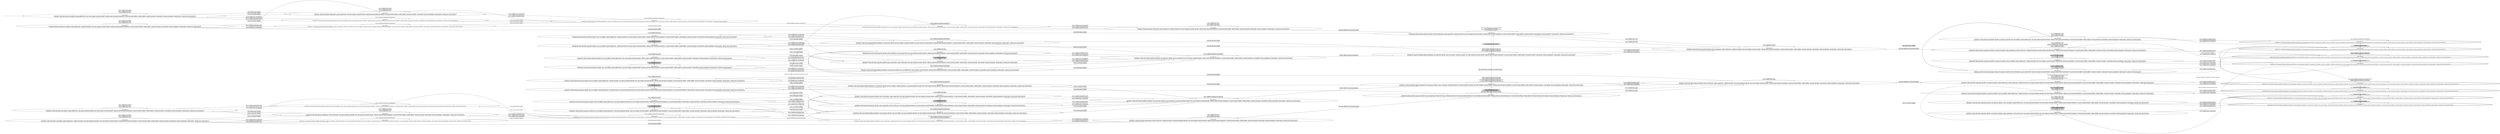 digraph {
rankdir="LR"
s0[label="state_index=0
State(index=0, fluent atoms=[(power_avail satellite0), (pointing satellite0 planet1)], static atoms=[(supports instrument0 infrared0), (calibration_target instrument0 groundstation0), (on_board instrument0 satellite0), (satellite satellite0), (instrument instrument0), (mode infrared0), (direction groundstation0), (direction planet1), (direction star2)], derived atoms=[])
State(index=3, fluent atoms=[(power_avail satellite0), (pointing satellite0 star2)], static atoms=[(supports instrument0 infrared0), (calibration_target instrument0 groundstation0), (on_board instrument0 satellite0), (satellite satellite0), (instrument instrument0), (mode infrared0), (direction groundstation0), (direction planet1), (direction star2)], derived atoms=[])
"]
s1[label="state_index=1
State(index=1, fluent atoms=[(pointing satellite0 planet1), (power_on instrument0)], static atoms=[(supports instrument0 infrared0), (calibration_target instrument0 groundstation0), (on_board instrument0 satellite0), (satellite satellite0), (instrument instrument0), (mode infrared0), (direction groundstation0), (direction planet1), (direction star2)], derived atoms=[])
State(index=4, fluent atoms=[(power_on instrument0), (pointing satellite0 star2)], static atoms=[(supports instrument0 infrared0), (calibration_target instrument0 groundstation0), (on_board instrument0 satellite0), (satellite satellite0), (instrument instrument0), (mode infrared0), (direction groundstation0), (direction planet1), (direction star2)], derived atoms=[])
"]
s2[label="state_index=2
State(index=2, fluent atoms=[(pointing satellite0 groundstation0), (power_avail satellite0)], static atoms=[(supports instrument0 infrared0), (calibration_target instrument0 groundstation0), (on_board instrument0 satellite0), (satellite satellite0), (instrument instrument0), (mode infrared0), (direction groundstation0), (direction planet1), (direction star2)], derived atoms=[])
"]
s3[label="state_index=3
State(index=5, fluent atoms=[(pointing satellite0 groundstation0), (power_on instrument0)], static atoms=[(supports instrument0 infrared0), (calibration_target instrument0 groundstation0), (on_board instrument0 satellite0), (satellite satellite0), (instrument instrument0), (mode infrared0), (direction groundstation0), (direction planet1), (direction star2)], derived atoms=[])
"]
s4[label="state_index=4
State(index=6, fluent atoms=[(pointing satellite0 groundstation0), (power_on instrument0), (calibrated instrument0)], static atoms=[(supports instrument0 infrared0), (calibration_target instrument0 groundstation0), (on_board instrument0 satellite0), (satellite satellite0), (instrument instrument0), (mode infrared0), (direction groundstation0), (direction planet1), (direction star2)], derived atoms=[])
"]
s5[label="state_index=5
State(index=7, fluent atoms=[(pointing satellite0 groundstation0), (power_avail satellite0), (calibrated instrument0)], static atoms=[(supports instrument0 infrared0), (calibration_target instrument0 groundstation0), (on_board instrument0 satellite0), (satellite satellite0), (instrument instrument0), (mode infrared0), (direction groundstation0), (direction planet1), (direction star2)], derived atoms=[])
"]
s6[label="state_index=6
State(index=8, fluent atoms=[(pointing satellite0 planet1), (power_on instrument0), (calibrated instrument0)], static atoms=[(supports instrument0 infrared0), (calibration_target instrument0 groundstation0), (on_board instrument0 satellite0), (satellite satellite0), (instrument instrument0), (mode infrared0), (direction groundstation0), (direction planet1), (direction star2)], derived atoms=[])
State(index=9, fluent atoms=[(power_on instrument0), (pointing satellite0 star2), (calibrated instrument0)], static atoms=[(supports instrument0 infrared0), (calibration_target instrument0 groundstation0), (on_board instrument0 satellite0), (satellite satellite0), (instrument instrument0), (mode infrared0), (direction groundstation0), (direction planet1), (direction star2)], derived atoms=[])
"]
s7[label="state_index=7
State(index=10, fluent atoms=[(pointing satellite0 groundstation0), (power_on instrument0), (calibrated instrument0), (have_image groundstation0 infrared0)], static atoms=[(supports instrument0 infrared0), (calibration_target instrument0 groundstation0), (on_board instrument0 satellite0), (satellite satellite0), (instrument instrument0), (mode infrared0), (direction groundstation0), (direction planet1), (direction star2)], derived atoms=[])
"]
s8[label="state_index=8
State(index=11, fluent atoms=[(pointing satellite0 groundstation0), (power_avail satellite0), (calibrated instrument0), (have_image groundstation0 infrared0)], static atoms=[(supports instrument0 infrared0), (calibration_target instrument0 groundstation0), (on_board instrument0 satellite0), (satellite satellite0), (instrument instrument0), (mode infrared0), (direction groundstation0), (direction planet1), (direction star2)], derived atoms=[])
"]
s9[label="state_index=9
State(index=13, fluent atoms=[(power_on instrument0), (pointing satellite0 star2), (calibrated instrument0), (have_image groundstation0 infrared0)], static atoms=[(supports instrument0 infrared0), (calibration_target instrument0 groundstation0), (on_board instrument0 satellite0), (satellite satellite0), (instrument instrument0), (mode infrared0), (direction groundstation0), (direction planet1), (direction star2)], derived atoms=[])
State(index=12, fluent atoms=[(pointing satellite0 planet1), (power_on instrument0), (calibrated instrument0), (have_image groundstation0 infrared0)], static atoms=[(supports instrument0 infrared0), (calibration_target instrument0 groundstation0), (on_board instrument0 satellite0), (satellite satellite0), (instrument instrument0), (mode infrared0), (direction groundstation0), (direction planet1), (direction star2)], derived atoms=[])
"]
s10[label="state_index=10
State(index=14, fluent atoms=[(power_avail satellite0), (pointing satellite0 star2), (calibrated instrument0), (have_image groundstation0 infrared0)], static atoms=[(supports instrument0 infrared0), (calibration_target instrument0 groundstation0), (on_board instrument0 satellite0), (satellite satellite0), (instrument instrument0), (mode infrared0), (direction groundstation0), (direction planet1), (direction star2)], derived atoms=[])
State(index=40, fluent atoms=[(power_avail satellite0), (pointing satellite0 planet1), (calibrated instrument0), (have_image groundstation0 infrared0)], static atoms=[(supports instrument0 infrared0), (calibration_target instrument0 groundstation0), (on_board instrument0 satellite0), (satellite satellite0), (instrument instrument0), (mode infrared0), (direction groundstation0), (direction planet1), (direction star2)], derived atoms=[])
"]
s11[label="state_index=11
State(index=15, fluent atoms=[(have_image star2 infrared0), (power_on instrument0), (pointing satellite0 star2), (calibrated instrument0), (have_image groundstation0 infrared0)], static atoms=[(supports instrument0 infrared0), (calibration_target instrument0 groundstation0), (on_board instrument0 satellite0), (satellite satellite0), (instrument instrument0), (mode infrared0), (direction groundstation0), (direction planet1), (direction star2)], derived atoms=[])
State(index=46, fluent atoms=[(have_image planet1 infrared0), (pointing satellite0 planet1), (power_on instrument0), (calibrated instrument0), (have_image groundstation0 infrared0)], static atoms=[(supports instrument0 infrared0), (calibration_target instrument0 groundstation0), (on_board instrument0 satellite0), (satellite satellite0), (instrument instrument0), (mode infrared0), (direction groundstation0), (direction planet1), (direction star2)], derived atoms=[])
"]
s12[label="state_index=12
State(index=16, fluent atoms=[(have_image star2 infrared0), (power_avail satellite0), (pointing satellite0 star2), (calibrated instrument0), (have_image groundstation0 infrared0)], static atoms=[(supports instrument0 infrared0), (calibration_target instrument0 groundstation0), (on_board instrument0 satellite0), (satellite satellite0), (instrument instrument0), (mode infrared0), (direction groundstation0), (direction planet1), (direction star2)], derived atoms=[])
State(index=47, fluent atoms=[(have_image planet1 infrared0), (power_avail satellite0), (pointing satellite0 planet1), (calibrated instrument0), (have_image groundstation0 infrared0)], static atoms=[(supports instrument0 infrared0), (calibration_target instrument0 groundstation0), (on_board instrument0 satellite0), (satellite satellite0), (instrument instrument0), (mode infrared0), (direction groundstation0), (direction planet1), (direction star2)], derived atoms=[])
"]
s13[label="state_index=13
State(index=17, fluent atoms=[(pointing satellite0 groundstation0), (have_image star2 infrared0), (power_on instrument0), (calibrated instrument0), (have_image groundstation0 infrared0)], static atoms=[(supports instrument0 infrared0), (calibration_target instrument0 groundstation0), (on_board instrument0 satellite0), (satellite satellite0), (instrument instrument0), (mode infrared0), (direction groundstation0), (direction planet1), (direction star2)], derived atoms=[])
State(index=48, fluent atoms=[(pointing satellite0 groundstation0), (have_image planet1 infrared0), (power_on instrument0), (calibrated instrument0), (have_image groundstation0 infrared0)], static atoms=[(supports instrument0 infrared0), (calibration_target instrument0 groundstation0), (on_board instrument0 satellite0), (satellite satellite0), (instrument instrument0), (mode infrared0), (direction groundstation0), (direction planet1), (direction star2)], derived atoms=[])
"]
s14[label="state_index=14
State(index=18, fluent atoms=[(have_image star2 infrared0), (pointing satellite0 planet1), (power_on instrument0), (calibrated instrument0), (have_image groundstation0 infrared0)], static atoms=[(supports instrument0 infrared0), (calibration_target instrument0 groundstation0), (on_board instrument0 satellite0), (satellite satellite0), (instrument instrument0), (mode infrared0), (direction groundstation0), (direction planet1), (direction star2)], derived atoms=[])
State(index=49, fluent atoms=[(have_image planet1 infrared0), (power_on instrument0), (pointing satellite0 star2), (calibrated instrument0), (have_image groundstation0 infrared0)], static atoms=[(supports instrument0 infrared0), (calibration_target instrument0 groundstation0), (on_board instrument0 satellite0), (satellite satellite0), (instrument instrument0), (mode infrared0), (direction groundstation0), (direction planet1), (direction star2)], derived atoms=[])
"]
s15[label="state_index=15
State(index=19, fluent atoms=[(have_image star2 infrared0), (power_avail satellite0), (pointing satellite0 planet1), (calibrated instrument0), (have_image groundstation0 infrared0)], static atoms=[(supports instrument0 infrared0), (calibration_target instrument0 groundstation0), (on_board instrument0 satellite0), (satellite satellite0), (instrument instrument0), (mode infrared0), (direction groundstation0), (direction planet1), (direction star2)], derived atoms=[])
State(index=50, fluent atoms=[(have_image planet1 infrared0), (power_avail satellite0), (pointing satellite0 star2), (calibrated instrument0), (have_image groundstation0 infrared0)], static atoms=[(supports instrument0 infrared0), (calibration_target instrument0 groundstation0), (on_board instrument0 satellite0), (satellite satellite0), (instrument instrument0), (mode infrared0), (direction groundstation0), (direction planet1), (direction star2)], derived atoms=[])
"]
s16[label="state_index=16
State(index=23, fluent atoms=[(have_image planet1 infrared0), (have_image star2 infrared0), (power_on instrument0), (pointing satellite0 star2), (calibrated instrument0), (have_image groundstation0 infrared0)], static atoms=[(supports instrument0 infrared0), (calibration_target instrument0 groundstation0), (on_board instrument0 satellite0), (satellite satellite0), (instrument instrument0), (mode infrared0), (direction groundstation0), (direction planet1), (direction star2)], derived atoms=[])
State(index=20, fluent atoms=[(have_image planet1 infrared0), (have_image star2 infrared0), (pointing satellite0 planet1), (power_on instrument0), (calibrated instrument0), (have_image groundstation0 infrared0)], static atoms=[(supports instrument0 infrared0), (calibration_target instrument0 groundstation0), (on_board instrument0 satellite0), (satellite satellite0), (instrument instrument0), (mode infrared0), (direction groundstation0), (direction planet1), (direction star2)], derived atoms=[])
"]
s17[label="state_index=17
State(index=24, fluent atoms=[(have_image planet1 infrared0), (have_image star2 infrared0), (power_avail satellite0), (pointing satellite0 star2), (calibrated instrument0), (have_image groundstation0 infrared0)], static atoms=[(supports instrument0 infrared0), (calibration_target instrument0 groundstation0), (on_board instrument0 satellite0), (satellite satellite0), (instrument instrument0), (mode infrared0), (direction groundstation0), (direction planet1), (direction star2)], derived atoms=[])
State(index=21, fluent atoms=[(have_image planet1 infrared0), (have_image star2 infrared0), (power_avail satellite0), (pointing satellite0 planet1), (calibrated instrument0), (have_image groundstation0 infrared0)], static atoms=[(supports instrument0 infrared0), (calibration_target instrument0 groundstation0), (on_board instrument0 satellite0), (satellite satellite0), (instrument instrument0), (mode infrared0), (direction groundstation0), (direction planet1), (direction star2)], derived atoms=[])
"]
s18[peripheries=2,label="state_index=18
State(index=22, fluent atoms=[(pointing satellite0 groundstation0), (have_image planet1 infrared0), (have_image star2 infrared0), (power_on instrument0), (calibrated instrument0), (have_image groundstation0 infrared0)], static atoms=[(supports instrument0 infrared0), (calibration_target instrument0 groundstation0), (on_board instrument0 satellite0), (satellite satellite0), (instrument instrument0), (mode infrared0), (direction groundstation0), (direction planet1), (direction star2)], derived atoms=[])
"]
s19[label="state_index=19
State(index=25, fluent atoms=[(have_image planet1 infrared0), (have_image star2 infrared0), (power_on instrument0), (pointing satellite0 star2), (have_image groundstation0 infrared0)], static atoms=[(supports instrument0 infrared0), (calibration_target instrument0 groundstation0), (on_board instrument0 satellite0), (satellite satellite0), (instrument instrument0), (mode infrared0), (direction groundstation0), (direction planet1), (direction star2)], derived atoms=[])
State(index=29, fluent atoms=[(have_image planet1 infrared0), (have_image star2 infrared0), (pointing satellite0 planet1), (power_on instrument0), (have_image groundstation0 infrared0)], static atoms=[(supports instrument0 infrared0), (calibration_target instrument0 groundstation0), (on_board instrument0 satellite0), (satellite satellite0), (instrument instrument0), (mode infrared0), (direction groundstation0), (direction planet1), (direction star2)], derived atoms=[])
"]
s20[peripheries=2,label="state_index=20
State(index=26, fluent atoms=[(pointing satellite0 groundstation0), (have_image planet1 infrared0), (have_image star2 infrared0), (power_avail satellite0), (calibrated instrument0), (have_image groundstation0 infrared0)], static atoms=[(supports instrument0 infrared0), (calibration_target instrument0 groundstation0), (on_board instrument0 satellite0), (satellite satellite0), (instrument instrument0), (mode infrared0), (direction groundstation0), (direction planet1), (direction star2)], derived atoms=[])
"]
s21[peripheries=2,label="state_index=21
State(index=27, fluent atoms=[(pointing satellite0 groundstation0), (have_image planet1 infrared0), (have_image star2 infrared0), (power_on instrument0), (have_image groundstation0 infrared0)], static atoms=[(supports instrument0 infrared0), (calibration_target instrument0 groundstation0), (on_board instrument0 satellite0), (satellite satellite0), (instrument instrument0), (mode infrared0), (direction groundstation0), (direction planet1), (direction star2)], derived atoms=[])
"]
s22[peripheries=2,label="state_index=22
State(index=28, fluent atoms=[(pointing satellite0 groundstation0), (have_image planet1 infrared0), (have_image star2 infrared0), (power_avail satellite0), (have_image groundstation0 infrared0)], static atoms=[(supports instrument0 infrared0), (calibration_target instrument0 groundstation0), (on_board instrument0 satellite0), (satellite satellite0), (instrument instrument0), (mode infrared0), (direction groundstation0), (direction planet1), (direction star2)], derived atoms=[])
"]
s23[label="state_index=23
State(index=30, fluent atoms=[(have_image planet1 infrared0), (have_image star2 infrared0), (power_avail satellite0), (pointing satellite0 planet1), (have_image groundstation0 infrared0)], static atoms=[(supports instrument0 infrared0), (calibration_target instrument0 groundstation0), (on_board instrument0 satellite0), (satellite satellite0), (instrument instrument0), (mode infrared0), (direction groundstation0), (direction planet1), (direction star2)], derived atoms=[])
State(index=31, fluent atoms=[(have_image planet1 infrared0), (have_image star2 infrared0), (power_avail satellite0), (pointing satellite0 star2), (have_image groundstation0 infrared0)], static atoms=[(supports instrument0 infrared0), (calibration_target instrument0 groundstation0), (on_board instrument0 satellite0), (satellite satellite0), (instrument instrument0), (mode infrared0), (direction groundstation0), (direction planet1), (direction star2)], derived atoms=[])
"]
s24[label="state_index=24
State(index=32, fluent atoms=[(have_image star2 infrared0), (pointing satellite0 planet1), (power_on instrument0), (have_image groundstation0 infrared0)], static atoms=[(supports instrument0 infrared0), (calibration_target instrument0 groundstation0), (on_board instrument0 satellite0), (satellite satellite0), (instrument instrument0), (mode infrared0), (direction groundstation0), (direction planet1), (direction star2)], derived atoms=[])
State(index=51, fluent atoms=[(have_image planet1 infrared0), (power_on instrument0), (pointing satellite0 star2), (have_image groundstation0 infrared0)], static atoms=[(supports instrument0 infrared0), (calibration_target instrument0 groundstation0), (on_board instrument0 satellite0), (satellite satellite0), (instrument instrument0), (mode infrared0), (direction groundstation0), (direction planet1), (direction star2)], derived atoms=[])
"]
s25[label="state_index=25
State(index=33, fluent atoms=[(pointing satellite0 groundstation0), (have_image star2 infrared0), (power_avail satellite0), (calibrated instrument0), (have_image groundstation0 infrared0)], static atoms=[(supports instrument0 infrared0), (calibration_target instrument0 groundstation0), (on_board instrument0 satellite0), (satellite satellite0), (instrument instrument0), (mode infrared0), (direction groundstation0), (direction planet1), (direction star2)], derived atoms=[])
State(index=52, fluent atoms=[(pointing satellite0 groundstation0), (have_image planet1 infrared0), (power_avail satellite0), (calibrated instrument0), (have_image groundstation0 infrared0)], static atoms=[(supports instrument0 infrared0), (calibration_target instrument0 groundstation0), (on_board instrument0 satellite0), (satellite satellite0), (instrument instrument0), (mode infrared0), (direction groundstation0), (direction planet1), (direction star2)], derived atoms=[])
"]
s26[label="state_index=26
State(index=34, fluent atoms=[(pointing satellite0 groundstation0), (have_image star2 infrared0), (power_on instrument0), (have_image groundstation0 infrared0)], static atoms=[(supports instrument0 infrared0), (calibration_target instrument0 groundstation0), (on_board instrument0 satellite0), (satellite satellite0), (instrument instrument0), (mode infrared0), (direction groundstation0), (direction planet1), (direction star2)], derived atoms=[])
State(index=53, fluent atoms=[(pointing satellite0 groundstation0), (have_image planet1 infrared0), (power_on instrument0), (have_image groundstation0 infrared0)], static atoms=[(supports instrument0 infrared0), (calibration_target instrument0 groundstation0), (on_board instrument0 satellite0), (satellite satellite0), (instrument instrument0), (mode infrared0), (direction groundstation0), (direction planet1), (direction star2)], derived atoms=[])
"]
s27[label="state_index=27
State(index=35, fluent atoms=[(pointing satellite0 groundstation0), (have_image star2 infrared0), (power_avail satellite0), (have_image groundstation0 infrared0)], static atoms=[(supports instrument0 infrared0), (calibration_target instrument0 groundstation0), (on_board instrument0 satellite0), (satellite satellite0), (instrument instrument0), (mode infrared0), (direction groundstation0), (direction planet1), (direction star2)], derived atoms=[])
State(index=54, fluent atoms=[(pointing satellite0 groundstation0), (have_image planet1 infrared0), (power_avail satellite0), (have_image groundstation0 infrared0)], static atoms=[(supports instrument0 infrared0), (calibration_target instrument0 groundstation0), (on_board instrument0 satellite0), (satellite satellite0), (instrument instrument0), (mode infrared0), (direction groundstation0), (direction planet1), (direction star2)], derived atoms=[])
"]
s28[label="state_index=28
State(index=36, fluent atoms=[(have_image star2 infrared0), (power_on instrument0), (pointing satellite0 star2), (have_image groundstation0 infrared0)], static atoms=[(supports instrument0 infrared0), (calibration_target instrument0 groundstation0), (on_board instrument0 satellite0), (satellite satellite0), (instrument instrument0), (mode infrared0), (direction groundstation0), (direction planet1), (direction star2)], derived atoms=[])
State(index=55, fluent atoms=[(have_image planet1 infrared0), (pointing satellite0 planet1), (power_on instrument0), (have_image groundstation0 infrared0)], static atoms=[(supports instrument0 infrared0), (calibration_target instrument0 groundstation0), (on_board instrument0 satellite0), (satellite satellite0), (instrument instrument0), (mode infrared0), (direction groundstation0), (direction planet1), (direction star2)], derived atoms=[])
"]
s29[label="state_index=29
State(index=37, fluent atoms=[(have_image star2 infrared0), (power_avail satellite0), (pointing satellite0 star2), (have_image groundstation0 infrared0)], static atoms=[(supports instrument0 infrared0), (calibration_target instrument0 groundstation0), (on_board instrument0 satellite0), (satellite satellite0), (instrument instrument0), (mode infrared0), (direction groundstation0), (direction planet1), (direction star2)], derived atoms=[])
State(index=56, fluent atoms=[(have_image planet1 infrared0), (power_avail satellite0), (pointing satellite0 planet1), (have_image groundstation0 infrared0)], static atoms=[(supports instrument0 infrared0), (calibration_target instrument0 groundstation0), (on_board instrument0 satellite0), (satellite satellite0), (instrument instrument0), (mode infrared0), (direction groundstation0), (direction planet1), (direction star2)], derived atoms=[])
"]
s30[label="state_index=30
State(index=38, fluent atoms=[(have_image star2 infrared0), (power_avail satellite0), (pointing satellite0 planet1), (have_image groundstation0 infrared0)], static atoms=[(supports instrument0 infrared0), (calibration_target instrument0 groundstation0), (on_board instrument0 satellite0), (satellite satellite0), (instrument instrument0), (mode infrared0), (direction groundstation0), (direction planet1), (direction star2)], derived atoms=[])
State(index=57, fluent atoms=[(have_image planet1 infrared0), (power_avail satellite0), (pointing satellite0 star2), (have_image groundstation0 infrared0)], static atoms=[(supports instrument0 infrared0), (calibration_target instrument0 groundstation0), (on_board instrument0 satellite0), (satellite satellite0), (instrument instrument0), (mode infrared0), (direction groundstation0), (direction planet1), (direction star2)], derived atoms=[])
"]
s31[label="state_index=31
State(index=39, fluent atoms=[(power_on instrument0), (pointing satellite0 star2), (have_image groundstation0 infrared0)], static atoms=[(supports instrument0 infrared0), (calibration_target instrument0 groundstation0), (on_board instrument0 satellite0), (satellite satellite0), (instrument instrument0), (mode infrared0), (direction groundstation0), (direction planet1), (direction star2)], derived atoms=[])
State(index=41, fluent atoms=[(pointing satellite0 planet1), (power_on instrument0), (have_image groundstation0 infrared0)], static atoms=[(supports instrument0 infrared0), (calibration_target instrument0 groundstation0), (on_board instrument0 satellite0), (satellite satellite0), (instrument instrument0), (mode infrared0), (direction groundstation0), (direction planet1), (direction star2)], derived atoms=[])
"]
s32[label="state_index=32
State(index=42, fluent atoms=[(power_avail satellite0), (pointing satellite0 planet1), (have_image groundstation0 infrared0)], static atoms=[(supports instrument0 infrared0), (calibration_target instrument0 groundstation0), (on_board instrument0 satellite0), (satellite satellite0), (instrument instrument0), (mode infrared0), (direction groundstation0), (direction planet1), (direction star2)], derived atoms=[])
State(index=45, fluent atoms=[(power_avail satellite0), (pointing satellite0 star2), (have_image groundstation0 infrared0)], static atoms=[(supports instrument0 infrared0), (calibration_target instrument0 groundstation0), (on_board instrument0 satellite0), (satellite satellite0), (instrument instrument0), (mode infrared0), (direction groundstation0), (direction planet1), (direction star2)], derived atoms=[])
"]
s33[label="state_index=33
State(index=43, fluent atoms=[(pointing satellite0 groundstation0), (power_on instrument0), (have_image groundstation0 infrared0)], static atoms=[(supports instrument0 infrared0), (calibration_target instrument0 groundstation0), (on_board instrument0 satellite0), (satellite satellite0), (instrument instrument0), (mode infrared0), (direction groundstation0), (direction planet1), (direction star2)], derived atoms=[])
"]
s34[label="state_index=34
State(index=44, fluent atoms=[(pointing satellite0 groundstation0), (power_avail satellite0), (have_image groundstation0 infrared0)], static atoms=[(supports instrument0 infrared0), (calibration_target instrument0 groundstation0), (on_board instrument0 satellite0), (satellite satellite0), (instrument instrument0), (mode infrared0), (direction groundstation0), (direction planet1), (direction star2)], derived atoms=[])
"]
s35[label="state_index=35
State(index=83, fluent atoms=[(power_avail satellite0), (pointing satellite0 planet1), (calibrated instrument0)], static atoms=[(supports instrument0 infrared0), (calibration_target instrument0 groundstation0), (on_board instrument0 satellite0), (satellite satellite0), (instrument instrument0), (mode infrared0), (direction groundstation0), (direction planet1), (direction star2)], derived atoms=[])
State(index=58, fluent atoms=[(power_avail satellite0), (pointing satellite0 star2), (calibrated instrument0)], static atoms=[(supports instrument0 infrared0), (calibration_target instrument0 groundstation0), (on_board instrument0 satellite0), (satellite satellite0), (instrument instrument0), (mode infrared0), (direction groundstation0), (direction planet1), (direction star2)], derived atoms=[])
"]
s36[label="state_index=36
State(index=84, fluent atoms=[(have_image planet1 infrared0), (pointing satellite0 planet1), (power_on instrument0), (calibrated instrument0)], static atoms=[(supports instrument0 infrared0), (calibration_target instrument0 groundstation0), (on_board instrument0 satellite0), (satellite satellite0), (instrument instrument0), (mode infrared0), (direction groundstation0), (direction planet1), (direction star2)], derived atoms=[])
State(index=59, fluent atoms=[(have_image star2 infrared0), (power_on instrument0), (pointing satellite0 star2), (calibrated instrument0)], static atoms=[(supports instrument0 infrared0), (calibration_target instrument0 groundstation0), (on_board instrument0 satellite0), (satellite satellite0), (instrument instrument0), (mode infrared0), (direction groundstation0), (direction planet1), (direction star2)], derived atoms=[])
"]
s37[label="state_index=37
State(index=85, fluent atoms=[(have_image planet1 infrared0), (power_avail satellite0), (pointing satellite0 planet1), (calibrated instrument0)], static atoms=[(supports instrument0 infrared0), (calibration_target instrument0 groundstation0), (on_board instrument0 satellite0), (satellite satellite0), (instrument instrument0), (mode infrared0), (direction groundstation0), (direction planet1), (direction star2)], derived atoms=[])
State(index=60, fluent atoms=[(have_image star2 infrared0), (power_avail satellite0), (pointing satellite0 star2), (calibrated instrument0)], static atoms=[(supports instrument0 infrared0), (calibration_target instrument0 groundstation0), (on_board instrument0 satellite0), (satellite satellite0), (instrument instrument0), (mode infrared0), (direction groundstation0), (direction planet1), (direction star2)], derived atoms=[])
"]
s38[label="state_index=38
State(index=86, fluent atoms=[(pointing satellite0 groundstation0), (have_image planet1 infrared0), (power_on instrument0), (calibrated instrument0)], static atoms=[(supports instrument0 infrared0), (calibration_target instrument0 groundstation0), (on_board instrument0 satellite0), (satellite satellite0), (instrument instrument0), (mode infrared0), (direction groundstation0), (direction planet1), (direction star2)], derived atoms=[])
State(index=61, fluent atoms=[(pointing satellite0 groundstation0), (have_image star2 infrared0), (power_on instrument0), (calibrated instrument0)], static atoms=[(supports instrument0 infrared0), (calibration_target instrument0 groundstation0), (on_board instrument0 satellite0), (satellite satellite0), (instrument instrument0), (mode infrared0), (direction groundstation0), (direction planet1), (direction star2)], derived atoms=[])
"]
s39[label="state_index=39
State(index=87, fluent atoms=[(have_image planet1 infrared0), (power_on instrument0), (pointing satellite0 star2), (calibrated instrument0)], static atoms=[(supports instrument0 infrared0), (calibration_target instrument0 groundstation0), (on_board instrument0 satellite0), (satellite satellite0), (instrument instrument0), (mode infrared0), (direction groundstation0), (direction planet1), (direction star2)], derived atoms=[])
State(index=62, fluent atoms=[(have_image star2 infrared0), (pointing satellite0 planet1), (power_on instrument0), (calibrated instrument0)], static atoms=[(supports instrument0 infrared0), (calibration_target instrument0 groundstation0), (on_board instrument0 satellite0), (satellite satellite0), (instrument instrument0), (mode infrared0), (direction groundstation0), (direction planet1), (direction star2)], derived atoms=[])
"]
s40[label="state_index=40
State(index=88, fluent atoms=[(have_image planet1 infrared0), (power_avail satellite0), (pointing satellite0 star2), (calibrated instrument0)], static atoms=[(supports instrument0 infrared0), (calibration_target instrument0 groundstation0), (on_board instrument0 satellite0), (satellite satellite0), (instrument instrument0), (mode infrared0), (direction groundstation0), (direction planet1), (direction star2)], derived atoms=[])
State(index=63, fluent atoms=[(have_image star2 infrared0), (power_avail satellite0), (pointing satellite0 planet1), (calibrated instrument0)], static atoms=[(supports instrument0 infrared0), (calibration_target instrument0 groundstation0), (on_board instrument0 satellite0), (satellite satellite0), (instrument instrument0), (mode infrared0), (direction groundstation0), (direction planet1), (direction star2)], derived atoms=[])
"]
s41[label="state_index=41
State(index=67, fluent atoms=[(have_image planet1 infrared0), (have_image star2 infrared0), (power_on instrument0), (pointing satellite0 star2), (calibrated instrument0)], static atoms=[(supports instrument0 infrared0), (calibration_target instrument0 groundstation0), (on_board instrument0 satellite0), (satellite satellite0), (instrument instrument0), (mode infrared0), (direction groundstation0), (direction planet1), (direction star2)], derived atoms=[])
State(index=64, fluent atoms=[(have_image planet1 infrared0), (have_image star2 infrared0), (pointing satellite0 planet1), (power_on instrument0), (calibrated instrument0)], static atoms=[(supports instrument0 infrared0), (calibration_target instrument0 groundstation0), (on_board instrument0 satellite0), (satellite satellite0), (instrument instrument0), (mode infrared0), (direction groundstation0), (direction planet1), (direction star2)], derived atoms=[])
"]
s42[label="state_index=42
State(index=68, fluent atoms=[(have_image planet1 infrared0), (have_image star2 infrared0), (power_avail satellite0), (pointing satellite0 star2), (calibrated instrument0)], static atoms=[(supports instrument0 infrared0), (calibration_target instrument0 groundstation0), (on_board instrument0 satellite0), (satellite satellite0), (instrument instrument0), (mode infrared0), (direction groundstation0), (direction planet1), (direction star2)], derived atoms=[])
State(index=65, fluent atoms=[(have_image planet1 infrared0), (have_image star2 infrared0), (power_avail satellite0), (pointing satellite0 planet1), (calibrated instrument0)], static atoms=[(supports instrument0 infrared0), (calibration_target instrument0 groundstation0), (on_board instrument0 satellite0), (satellite satellite0), (instrument instrument0), (mode infrared0), (direction groundstation0), (direction planet1), (direction star2)], derived atoms=[])
"]
s43[peripheries=2,label="state_index=43
State(index=66, fluent atoms=[(pointing satellite0 groundstation0), (have_image planet1 infrared0), (have_image star2 infrared0), (power_on instrument0), (calibrated instrument0)], static atoms=[(supports instrument0 infrared0), (calibration_target instrument0 groundstation0), (on_board instrument0 satellite0), (satellite satellite0), (instrument instrument0), (mode infrared0), (direction groundstation0), (direction planet1), (direction star2)], derived atoms=[])
"]
s44[label="state_index=44
State(index=73, fluent atoms=[(have_image planet1 infrared0), (have_image star2 infrared0), (pointing satellite0 planet1), (power_on instrument0)], static atoms=[(supports instrument0 infrared0), (calibration_target instrument0 groundstation0), (on_board instrument0 satellite0), (satellite satellite0), (instrument instrument0), (mode infrared0), (direction groundstation0), (direction planet1), (direction star2)], derived atoms=[])
State(index=69, fluent atoms=[(have_image planet1 infrared0), (have_image star2 infrared0), (power_on instrument0), (pointing satellite0 star2)], static atoms=[(supports instrument0 infrared0), (calibration_target instrument0 groundstation0), (on_board instrument0 satellite0), (satellite satellite0), (instrument instrument0), (mode infrared0), (direction groundstation0), (direction planet1), (direction star2)], derived atoms=[])
"]
s45[peripheries=2,label="state_index=45
State(index=70, fluent atoms=[(pointing satellite0 groundstation0), (have_image planet1 infrared0), (have_image star2 infrared0), (power_avail satellite0), (calibrated instrument0)], static atoms=[(supports instrument0 infrared0), (calibration_target instrument0 groundstation0), (on_board instrument0 satellite0), (satellite satellite0), (instrument instrument0), (mode infrared0), (direction groundstation0), (direction planet1), (direction star2)], derived atoms=[])
"]
s46[peripheries=2,label="state_index=46
State(index=71, fluent atoms=[(pointing satellite0 groundstation0), (have_image planet1 infrared0), (have_image star2 infrared0), (power_on instrument0)], static atoms=[(supports instrument0 infrared0), (calibration_target instrument0 groundstation0), (on_board instrument0 satellite0), (satellite satellite0), (instrument instrument0), (mode infrared0), (direction groundstation0), (direction planet1), (direction star2)], derived atoms=[])
"]
s47[peripheries=2,label="state_index=47
State(index=72, fluent atoms=[(pointing satellite0 groundstation0), (have_image planet1 infrared0), (have_image star2 infrared0), (power_avail satellite0)], static atoms=[(supports instrument0 infrared0), (calibration_target instrument0 groundstation0), (on_board instrument0 satellite0), (satellite satellite0), (instrument instrument0), (mode infrared0), (direction groundstation0), (direction planet1), (direction star2)], derived atoms=[])
"]
s48[label="state_index=48
State(index=75, fluent atoms=[(have_image planet1 infrared0), (have_image star2 infrared0), (power_avail satellite0), (pointing satellite0 star2)], static atoms=[(supports instrument0 infrared0), (calibration_target instrument0 groundstation0), (on_board instrument0 satellite0), (satellite satellite0), (instrument instrument0), (mode infrared0), (direction groundstation0), (direction planet1), (direction star2)], derived atoms=[])
State(index=74, fluent atoms=[(have_image planet1 infrared0), (have_image star2 infrared0), (power_avail satellite0), (pointing satellite0 planet1)], static atoms=[(supports instrument0 infrared0), (calibration_target instrument0 groundstation0), (on_board instrument0 satellite0), (satellite satellite0), (instrument instrument0), (mode infrared0), (direction groundstation0), (direction planet1), (direction star2)], derived atoms=[])
"]
s49[label="state_index=49
State(index=89, fluent atoms=[(have_image planet1 infrared0), (power_on instrument0), (pointing satellite0 star2)], static atoms=[(supports instrument0 infrared0), (calibration_target instrument0 groundstation0), (on_board instrument0 satellite0), (satellite satellite0), (instrument instrument0), (mode infrared0), (direction groundstation0), (direction planet1), (direction star2)], derived atoms=[])
State(index=76, fluent atoms=[(have_image star2 infrared0), (pointing satellite0 planet1), (power_on instrument0)], static atoms=[(supports instrument0 infrared0), (calibration_target instrument0 groundstation0), (on_board instrument0 satellite0), (satellite satellite0), (instrument instrument0), (mode infrared0), (direction groundstation0), (direction planet1), (direction star2)], derived atoms=[])
"]
s50[label="state_index=50
State(index=90, fluent atoms=[(pointing satellite0 groundstation0), (have_image planet1 infrared0), (power_avail satellite0), (calibrated instrument0)], static atoms=[(supports instrument0 infrared0), (calibration_target instrument0 groundstation0), (on_board instrument0 satellite0), (satellite satellite0), (instrument instrument0), (mode infrared0), (direction groundstation0), (direction planet1), (direction star2)], derived atoms=[])
State(index=77, fluent atoms=[(pointing satellite0 groundstation0), (have_image star2 infrared0), (power_avail satellite0), (calibrated instrument0)], static atoms=[(supports instrument0 infrared0), (calibration_target instrument0 groundstation0), (on_board instrument0 satellite0), (satellite satellite0), (instrument instrument0), (mode infrared0), (direction groundstation0), (direction planet1), (direction star2)], derived atoms=[])
"]
s51[label="state_index=51
State(index=91, fluent atoms=[(pointing satellite0 groundstation0), (have_image planet1 infrared0), (power_on instrument0)], static atoms=[(supports instrument0 infrared0), (calibration_target instrument0 groundstation0), (on_board instrument0 satellite0), (satellite satellite0), (instrument instrument0), (mode infrared0), (direction groundstation0), (direction planet1), (direction star2)], derived atoms=[])
State(index=78, fluent atoms=[(pointing satellite0 groundstation0), (have_image star2 infrared0), (power_on instrument0)], static atoms=[(supports instrument0 infrared0), (calibration_target instrument0 groundstation0), (on_board instrument0 satellite0), (satellite satellite0), (instrument instrument0), (mode infrared0), (direction groundstation0), (direction planet1), (direction star2)], derived atoms=[])
"]
s52[label="state_index=52
State(index=92, fluent atoms=[(pointing satellite0 groundstation0), (have_image planet1 infrared0), (power_avail satellite0)], static atoms=[(supports instrument0 infrared0), (calibration_target instrument0 groundstation0), (on_board instrument0 satellite0), (satellite satellite0), (instrument instrument0), (mode infrared0), (direction groundstation0), (direction planet1), (direction star2)], derived atoms=[])
State(index=79, fluent atoms=[(pointing satellite0 groundstation0), (have_image star2 infrared0), (power_avail satellite0)], static atoms=[(supports instrument0 infrared0), (calibration_target instrument0 groundstation0), (on_board instrument0 satellite0), (satellite satellite0), (instrument instrument0), (mode infrared0), (direction groundstation0), (direction planet1), (direction star2)], derived atoms=[])
"]
s53[label="state_index=53
State(index=93, fluent atoms=[(have_image planet1 infrared0), (pointing satellite0 planet1), (power_on instrument0)], static atoms=[(supports instrument0 infrared0), (calibration_target instrument0 groundstation0), (on_board instrument0 satellite0), (satellite satellite0), (instrument instrument0), (mode infrared0), (direction groundstation0), (direction planet1), (direction star2)], derived atoms=[])
State(index=80, fluent atoms=[(have_image star2 infrared0), (power_on instrument0), (pointing satellite0 star2)], static atoms=[(supports instrument0 infrared0), (calibration_target instrument0 groundstation0), (on_board instrument0 satellite0), (satellite satellite0), (instrument instrument0), (mode infrared0), (direction groundstation0), (direction planet1), (direction star2)], derived atoms=[])
"]
s54[label="state_index=54
State(index=94, fluent atoms=[(have_image planet1 infrared0), (power_avail satellite0), (pointing satellite0 planet1)], static atoms=[(supports instrument0 infrared0), (calibration_target instrument0 groundstation0), (on_board instrument0 satellite0), (satellite satellite0), (instrument instrument0), (mode infrared0), (direction groundstation0), (direction planet1), (direction star2)], derived atoms=[])
State(index=81, fluent atoms=[(have_image star2 infrared0), (power_avail satellite0), (pointing satellite0 star2)], static atoms=[(supports instrument0 infrared0), (calibration_target instrument0 groundstation0), (on_board instrument0 satellite0), (satellite satellite0), (instrument instrument0), (mode infrared0), (direction groundstation0), (direction planet1), (direction star2)], derived atoms=[])
"]
s55[label="state_index=55
State(index=95, fluent atoms=[(have_image planet1 infrared0), (power_avail satellite0), (pointing satellite0 star2)], static atoms=[(supports instrument0 infrared0), (calibration_target instrument0 groundstation0), (on_board instrument0 satellite0), (satellite satellite0), (instrument instrument0), (mode infrared0), (direction groundstation0), (direction planet1), (direction star2)], derived atoms=[])
State(index=82, fluent atoms=[(have_image star2 infrared0), (power_avail satellite0), (pointing satellite0 planet1)], static atoms=[(supports instrument0 infrared0), (calibration_target instrument0 groundstation0), (on_board instrument0 satellite0), (satellite satellite0), (instrument instrument0), (mode infrared0), (direction groundstation0), (direction planet1), (direction star2)], derived atoms=[])
"]
Dangling [ label = "", style = invis ]
{ rank = same; Dangling }
Dangling -> s0
{ rank = same; s0,s10,s32,s35}
{ rank = same; s1,s2,s5,s8,s31,s34}
{ rank = same; s3,s12,s15,s29,s30,s33,s37,s40,s54,s55}
{ rank = same; s4,s7,s24,s25,s27,s28,s49,s50,s52,s53}
{ rank = same; s6,s9,s26,s51}
{ rank = same; s11,s13,s36,s38}
{ rank = same; s14,s39}
{ rank = same; s16,s17,s19,s23,s41,s42,s44,s48}
{ rank = same; s18,s20,s21,s22,s43,s45,s46,s47}
s0->s0 [label="(turn_to satellite0 planet1 planet1)
(turn_to satellite0 star2 planet1)
(turn_to satellite0 planet1 star2)
(turn_to satellite0 star2 star2)
"]
s0->s1 [label="(switch_on instrument0 satellite0)
(switch_on instrument0 satellite0)
"]
s0->s2 [label="(turn_to satellite0 groundstation0 planet1)
(turn_to satellite0 groundstation0 star2)
"]
s1->s0 [label="(switch_off instrument0 satellite0)
(switch_off instrument0 satellite0)
"]
s1->s1 [label="(turn_to satellite0 star2 planet1)
(turn_to satellite0 planet1 planet1)
(turn_to satellite0 planet1 star2)
(turn_to satellite0 star2 star2)
"]
s1->s3 [label="(turn_to satellite0 groundstation0 star2)
(turn_to satellite0 groundstation0 planet1)
"]
s2->s0 [label="(turn_to satellite0 star2 groundstation0)
(turn_to satellite0 planet1 groundstation0)
"]
s2->s2 [label="(turn_to satellite0 groundstation0 groundstation0)
"]
s2->s3 [label="(switch_on instrument0 satellite0)
"]
s3->s1 [label="(turn_to satellite0 planet1 groundstation0)
(turn_to satellite0 star2 groundstation0)
"]
s3->s2 [label="(switch_off instrument0 satellite0)
"]
s3->s3 [label="(turn_to satellite0 groundstation0 groundstation0)
"]
s3->s4 [label="(calibrate satellite0 instrument0 groundstation0)
"]
s4->s4 [label="(turn_to satellite0 groundstation0 groundstation0)
(calibrate satellite0 instrument0 groundstation0)
"]
s4->s5 [label="(switch_off instrument0 satellite0)
"]
s4->s6 [label="(turn_to satellite0 planet1 groundstation0)
(turn_to satellite0 star2 groundstation0)
"]
s4->s7 [label="(take_image satellite0 groundstation0 instrument0 infrared0)
"]
s5->s3 [label="(switch_on instrument0 satellite0)
"]
s5->s5 [label="(turn_to satellite0 groundstation0 groundstation0)
"]
s5->s35 [label="(turn_to satellite0 planet1 groundstation0)
(turn_to satellite0 star2 groundstation0)
"]
s6->s4 [label="(turn_to satellite0 groundstation0 star2)
(turn_to satellite0 groundstation0 planet1)
"]
s6->s6 [label="(turn_to satellite0 star2 star2)
(turn_to satellite0 planet1 star2)
(turn_to satellite0 star2 planet1)
(turn_to satellite0 planet1 planet1)
"]
s6->s35 [label="(switch_off instrument0 satellite0)
(switch_off instrument0 satellite0)
"]
s6->s36 [label="(take_image satellite0 planet1 instrument0 infrared0)
(take_image satellite0 star2 instrument0 infrared0)
"]
s7->s7 [label="(take_image satellite0 groundstation0 instrument0 infrared0)
(calibrate satellite0 instrument0 groundstation0)
(turn_to satellite0 groundstation0 groundstation0)
"]
s7->s8 [label="(switch_off instrument0 satellite0)
"]
s7->s9 [label="(turn_to satellite0 planet1 groundstation0)
(turn_to satellite0 star2 groundstation0)
"]
s8->s8 [label="(turn_to satellite0 groundstation0 groundstation0)
"]
s8->s10 [label="(turn_to satellite0 planet1 groundstation0)
(turn_to satellite0 star2 groundstation0)
"]
s8->s33 [label="(switch_on instrument0 satellite0)
"]
s9->s7 [label="(turn_to satellite0 groundstation0 star2)
(turn_to satellite0 groundstation0 planet1)
"]
s9->s9 [label="(turn_to satellite0 planet1 star2)
(turn_to satellite0 star2 star2)
(turn_to satellite0 star2 planet1)
(turn_to satellite0 planet1 planet1)
"]
s9->s10 [label="(switch_off instrument0 satellite0)
(switch_off instrument0 satellite0)
"]
s9->s11 [label="(take_image satellite0 planet1 instrument0 infrared0)
(take_image satellite0 star2 instrument0 infrared0)
"]
s10->s8 [label="(turn_to satellite0 groundstation0 star2)
(turn_to satellite0 groundstation0 planet1)
"]
s10->s10 [label="(turn_to satellite0 star2 planet1)
(turn_to satellite0 planet1 planet1)
(turn_to satellite0 planet1 star2)
(turn_to satellite0 star2 star2)
"]
s10->s31 [label="(switch_on instrument0 satellite0)
(switch_on instrument0 satellite0)
"]
s11->s11 [label="(turn_to satellite0 planet1 planet1)
(turn_to satellite0 star2 star2)
(take_image satellite0 star2 instrument0 infrared0)
(take_image satellite0 planet1 instrument0 infrared0)
"]
s11->s12 [label="(switch_off instrument0 satellite0)
(switch_off instrument0 satellite0)
"]
s11->s13 [label="(turn_to satellite0 groundstation0 star2)
(turn_to satellite0 groundstation0 planet1)
"]
s11->s14 [label="(turn_to satellite0 star2 planet1)
(turn_to satellite0 planet1 star2)
"]
s12->s12 [label="(turn_to satellite0 star2 star2)
(turn_to satellite0 planet1 planet1)
"]
s12->s15 [label="(turn_to satellite0 planet1 star2)
(turn_to satellite0 star2 planet1)
"]
s12->s25 [label="(turn_to satellite0 groundstation0 planet1)
(turn_to satellite0 groundstation0 star2)
"]
s12->s28 [label="(switch_on instrument0 satellite0)
(switch_on instrument0 satellite0)
"]
s13->s11 [label="(turn_to satellite0 planet1 groundstation0)
(turn_to satellite0 star2 groundstation0)
"]
s13->s13 [label="(calibrate satellite0 instrument0 groundstation0)
(turn_to satellite0 groundstation0 groundstation0)
(calibrate satellite0 instrument0 groundstation0)
(take_image satellite0 groundstation0 instrument0 infrared0)
(turn_to satellite0 groundstation0 groundstation0)
(take_image satellite0 groundstation0 instrument0 infrared0)
"]
s13->s14 [label="(turn_to satellite0 star2 groundstation0)
(turn_to satellite0 planet1 groundstation0)
"]
s13->s25 [label="(switch_off instrument0 satellite0)
(switch_off instrument0 satellite0)
"]
s14->s11 [label="(turn_to satellite0 planet1 star2)
(turn_to satellite0 star2 planet1)
"]
s14->s13 [label="(turn_to satellite0 groundstation0 planet1)
(turn_to satellite0 groundstation0 star2)
"]
s14->s14 [label="(turn_to satellite0 star2 star2)
(turn_to satellite0 planet1 planet1)
"]
s14->s15 [label="(switch_off instrument0 satellite0)
(switch_off instrument0 satellite0)
"]
s14->s16 [label="(take_image satellite0 star2 instrument0 infrared0)
(take_image satellite0 planet1 instrument0 infrared0)
"]
s15->s12 [label="(turn_to satellite0 star2 planet1)
(turn_to satellite0 planet1 star2)
"]
s15->s15 [label="(turn_to satellite0 planet1 planet1)
(turn_to satellite0 star2 star2)
"]
s15->s24 [label="(switch_on instrument0 satellite0)
(switch_on instrument0 satellite0)
"]
s15->s25 [label="(turn_to satellite0 groundstation0 star2)
(turn_to satellite0 groundstation0 planet1)
"]
s16->s16 [label="(take_image satellite0 planet1 instrument0 infrared0)
(turn_to satellite0 planet1 planet1)
(turn_to satellite0 star2 planet1)
(turn_to satellite0 planet1 star2)
(take_image satellite0 star2 instrument0 infrared0)
(turn_to satellite0 star2 star2)
"]
s16->s17 [label="(switch_off instrument0 satellite0)
(switch_off instrument0 satellite0)
"]
s16->s18 [label="(turn_to satellite0 groundstation0 star2)
(turn_to satellite0 groundstation0 planet1)
"]
s17->s17 [label="(turn_to satellite0 planet1 planet1)
(turn_to satellite0 star2 planet1)
(turn_to satellite0 planet1 star2)
(turn_to satellite0 star2 star2)
"]
s17->s19 [label="(switch_on instrument0 satellite0)
(switch_on instrument0 satellite0)
"]
s17->s20 [label="(turn_to satellite0 groundstation0 planet1)
(turn_to satellite0 groundstation0 star2)
"]
s18->s16 [label="(turn_to satellite0 star2 groundstation0)
(turn_to satellite0 planet1 groundstation0)
"]
s18->s18 [label="(take_image satellite0 groundstation0 instrument0 infrared0)
(calibrate satellite0 instrument0 groundstation0)
(turn_to satellite0 groundstation0 groundstation0)
"]
s18->s20 [label="(switch_off instrument0 satellite0)
"]
s19->s19 [label="(turn_to satellite0 star2 star2)
(turn_to satellite0 planet1 star2)
(turn_to satellite0 star2 planet1)
(turn_to satellite0 planet1 planet1)
"]
s19->s21 [label="(turn_to satellite0 groundstation0 star2)
(turn_to satellite0 groundstation0 planet1)
"]
s19->s23 [label="(switch_off instrument0 satellite0)
(switch_off instrument0 satellite0)
"]
s20->s17 [label="(turn_to satellite0 star2 groundstation0)
(turn_to satellite0 planet1 groundstation0)
"]
s20->s20 [label="(turn_to satellite0 groundstation0 groundstation0)
"]
s20->s21 [label="(switch_on instrument0 satellite0)
"]
s21->s18 [label="(calibrate satellite0 instrument0 groundstation0)
"]
s21->s19 [label="(turn_to satellite0 star2 groundstation0)
(turn_to satellite0 planet1 groundstation0)
"]
s21->s21 [label="(turn_to satellite0 groundstation0 groundstation0)
"]
s21->s22 [label="(switch_off instrument0 satellite0)
"]
s22->s21 [label="(switch_on instrument0 satellite0)
"]
s22->s22 [label="(turn_to satellite0 groundstation0 groundstation0)
"]
s22->s23 [label="(turn_to satellite0 planet1 groundstation0)
(turn_to satellite0 star2 groundstation0)
"]
s23->s19 [label="(switch_on instrument0 satellite0)
(switch_on instrument0 satellite0)
"]
s23->s22 [label="(turn_to satellite0 groundstation0 planet1)
(turn_to satellite0 groundstation0 star2)
"]
s23->s23 [label="(turn_to satellite0 planet1 star2)
(turn_to satellite0 planet1 planet1)
(turn_to satellite0 star2 star2)
(turn_to satellite0 star2 planet1)
"]
s24->s24 [label="(turn_to satellite0 star2 star2)
(turn_to satellite0 planet1 planet1)
"]
s24->s26 [label="(turn_to satellite0 groundstation0 star2)
(turn_to satellite0 groundstation0 planet1)
"]
s24->s28 [label="(turn_to satellite0 planet1 star2)
(turn_to satellite0 star2 planet1)
"]
s24->s30 [label="(switch_off instrument0 satellite0)
(switch_off instrument0 satellite0)
"]
s25->s12 [label="(turn_to satellite0 planet1 groundstation0)
(turn_to satellite0 star2 groundstation0)
"]
s25->s15 [label="(turn_to satellite0 star2 groundstation0)
(turn_to satellite0 planet1 groundstation0)
"]
s25->s25 [label="(turn_to satellite0 groundstation0 groundstation0)
(turn_to satellite0 groundstation0 groundstation0)
"]
s25->s26 [label="(switch_on instrument0 satellite0)
(switch_on instrument0 satellite0)
"]
s26->s13 [label="(calibrate satellite0 instrument0 groundstation0)
(calibrate satellite0 instrument0 groundstation0)
"]
s26->s24 [label="(turn_to satellite0 planet1 groundstation0)
(turn_to satellite0 star2 groundstation0)
"]
s26->s26 [label="(turn_to satellite0 groundstation0 groundstation0)
(turn_to satellite0 groundstation0 groundstation0)
"]
s26->s27 [label="(switch_off instrument0 satellite0)
(switch_off instrument0 satellite0)
"]
s26->s28 [label="(turn_to satellite0 star2 groundstation0)
(turn_to satellite0 planet1 groundstation0)
"]
s27->s26 [label="(switch_on instrument0 satellite0)
(switch_on instrument0 satellite0)
"]
s27->s27 [label="(turn_to satellite0 groundstation0 groundstation0)
(turn_to satellite0 groundstation0 groundstation0)
"]
s27->s29 [label="(turn_to satellite0 star2 groundstation0)
(turn_to satellite0 planet1 groundstation0)
"]
s27->s30 [label="(turn_to satellite0 planet1 groundstation0)
(turn_to satellite0 star2 groundstation0)
"]
s28->s24 [label="(turn_to satellite0 star2 planet1)
(turn_to satellite0 planet1 star2)
"]
s28->s26 [label="(turn_to satellite0 groundstation0 planet1)
(turn_to satellite0 groundstation0 star2)
"]
s28->s28 [label="(turn_to satellite0 star2 star2)
(turn_to satellite0 planet1 planet1)
"]
s28->s29 [label="(switch_off instrument0 satellite0)
(switch_off instrument0 satellite0)
"]
s29->s27 [label="(turn_to satellite0 groundstation0 planet1)
(turn_to satellite0 groundstation0 star2)
"]
s29->s28 [label="(switch_on instrument0 satellite0)
(switch_on instrument0 satellite0)
"]
s29->s29 [label="(turn_to satellite0 planet1 planet1)
(turn_to satellite0 star2 star2)
"]
s29->s30 [label="(turn_to satellite0 star2 planet1)
(turn_to satellite0 planet1 star2)
"]
s30->s24 [label="(switch_on instrument0 satellite0)
(switch_on instrument0 satellite0)
"]
s30->s27 [label="(turn_to satellite0 groundstation0 planet1)
(turn_to satellite0 groundstation0 star2)
"]
s30->s29 [label="(turn_to satellite0 star2 planet1)
(turn_to satellite0 planet1 star2)
"]
s30->s30 [label="(turn_to satellite0 planet1 planet1)
(turn_to satellite0 star2 star2)
"]
s31->s31 [label="(turn_to satellite0 star2 planet1)
(turn_to satellite0 planet1 planet1)
(turn_to satellite0 planet1 star2)
(turn_to satellite0 star2 star2)
"]
s31->s32 [label="(switch_off instrument0 satellite0)
(switch_off instrument0 satellite0)
"]
s31->s33 [label="(turn_to satellite0 groundstation0 star2)
(turn_to satellite0 groundstation0 planet1)
"]
s32->s31 [label="(switch_on instrument0 satellite0)
(switch_on instrument0 satellite0)
"]
s32->s32 [label="(turn_to satellite0 star2 planet1)
(turn_to satellite0 planet1 planet1)
(turn_to satellite0 star2 star2)
(turn_to satellite0 planet1 star2)
"]
s32->s34 [label="(turn_to satellite0 groundstation0 planet1)
(turn_to satellite0 groundstation0 star2)
"]
s33->s7 [label="(calibrate satellite0 instrument0 groundstation0)
"]
s33->s31 [label="(turn_to satellite0 planet1 groundstation0)
(turn_to satellite0 star2 groundstation0)
"]
s33->s33 [label="(turn_to satellite0 groundstation0 groundstation0)
"]
s33->s34 [label="(switch_off instrument0 satellite0)
"]
s34->s32 [label="(turn_to satellite0 planet1 groundstation0)
(turn_to satellite0 star2 groundstation0)
"]
s34->s33 [label="(switch_on instrument0 satellite0)
"]
s34->s34 [label="(turn_to satellite0 groundstation0 groundstation0)
"]
s35->s1 [label="(switch_on instrument0 satellite0)
(switch_on instrument0 satellite0)
"]
s35->s5 [label="(turn_to satellite0 groundstation0 planet1)
(turn_to satellite0 groundstation0 star2)
"]
s35->s35 [label="(turn_to satellite0 star2 planet1)
(turn_to satellite0 planet1 planet1)
(turn_to satellite0 star2 star2)
(turn_to satellite0 planet1 star2)
"]
s36->s36 [label="(take_image satellite0 planet1 instrument0 infrared0)
(turn_to satellite0 planet1 planet1)
(take_image satellite0 star2 instrument0 infrared0)
(turn_to satellite0 star2 star2)
"]
s36->s37 [label="(switch_off instrument0 satellite0)
(switch_off instrument0 satellite0)
"]
s36->s38 [label="(turn_to satellite0 groundstation0 star2)
(turn_to satellite0 groundstation0 planet1)
"]
s36->s39 [label="(turn_to satellite0 planet1 star2)
(turn_to satellite0 star2 planet1)
"]
s37->s37 [label="(turn_to satellite0 star2 star2)
(turn_to satellite0 planet1 planet1)
"]
s37->s40 [label="(turn_to satellite0 planet1 star2)
(turn_to satellite0 star2 planet1)
"]
s37->s50 [label="(turn_to satellite0 groundstation0 star2)
(turn_to satellite0 groundstation0 planet1)
"]
s37->s53 [label="(switch_on instrument0 satellite0)
(switch_on instrument0 satellite0)
"]
s38->s13 [label="(take_image satellite0 groundstation0 instrument0 infrared0)
(take_image satellite0 groundstation0 instrument0 infrared0)
"]
s38->s36 [label="(turn_to satellite0 planet1 groundstation0)
(turn_to satellite0 star2 groundstation0)
"]
s38->s38 [label="(calibrate satellite0 instrument0 groundstation0)
(calibrate satellite0 instrument0 groundstation0)
(turn_to satellite0 groundstation0 groundstation0)
(turn_to satellite0 groundstation0 groundstation0)
"]
s38->s39 [label="(turn_to satellite0 star2 groundstation0)
(turn_to satellite0 planet1 groundstation0)
"]
s38->s50 [label="(switch_off instrument0 satellite0)
(switch_off instrument0 satellite0)
"]
s39->s36 [label="(turn_to satellite0 star2 planet1)
(turn_to satellite0 planet1 star2)
"]
s39->s38 [label="(turn_to satellite0 groundstation0 planet1)
(turn_to satellite0 groundstation0 star2)
"]
s39->s39 [label="(turn_to satellite0 planet1 planet1)
(turn_to satellite0 star2 star2)
"]
s39->s40 [label="(switch_off instrument0 satellite0)
(switch_off instrument0 satellite0)
"]
s39->s41 [label="(take_image satellite0 star2 instrument0 infrared0)
(take_image satellite0 planet1 instrument0 infrared0)
"]
s40->s37 [label="(turn_to satellite0 star2 planet1)
(turn_to satellite0 planet1 star2)
"]
s40->s40 [label="(turn_to satellite0 planet1 planet1)
(turn_to satellite0 star2 star2)
"]
s40->s49 [label="(switch_on instrument0 satellite0)
(switch_on instrument0 satellite0)
"]
s40->s50 [label="(turn_to satellite0 groundstation0 planet1)
(turn_to satellite0 groundstation0 star2)
"]
s41->s41 [label="(turn_to satellite0 planet1 star2)
(turn_to satellite0 star2 star2)
(take_image satellite0 star2 instrument0 infrared0)
(take_image satellite0 planet1 instrument0 infrared0)
(turn_to satellite0 star2 planet1)
(turn_to satellite0 planet1 planet1)
"]
s41->s42 [label="(switch_off instrument0 satellite0)
(switch_off instrument0 satellite0)
"]
s41->s43 [label="(turn_to satellite0 groundstation0 star2)
(turn_to satellite0 groundstation0 planet1)
"]
s42->s42 [label="(turn_to satellite0 star2 planet1)
(turn_to satellite0 planet1 planet1)
(turn_to satellite0 star2 star2)
(turn_to satellite0 planet1 star2)
"]
s42->s44 [label="(switch_on instrument0 satellite0)
(switch_on instrument0 satellite0)
"]
s42->s45 [label="(turn_to satellite0 groundstation0 planet1)
(turn_to satellite0 groundstation0 star2)
"]
s43->s18 [label="(take_image satellite0 groundstation0 instrument0 infrared0)
"]
s43->s41 [label="(turn_to satellite0 star2 groundstation0)
(turn_to satellite0 planet1 groundstation0)
"]
s43->s43 [label="(turn_to satellite0 groundstation0 groundstation0)
(calibrate satellite0 instrument0 groundstation0)
"]
s43->s45 [label="(switch_off instrument0 satellite0)
"]
s44->s44 [label="(turn_to satellite0 star2 star2)
(turn_to satellite0 planet1 star2)
(turn_to satellite0 planet1 planet1)
(turn_to satellite0 star2 planet1)
"]
s44->s46 [label="(turn_to satellite0 groundstation0 star2)
(turn_to satellite0 groundstation0 planet1)
"]
s44->s48 [label="(switch_off instrument0 satellite0)
(switch_off instrument0 satellite0)
"]
s45->s42 [label="(turn_to satellite0 star2 groundstation0)
(turn_to satellite0 planet1 groundstation0)
"]
s45->s45 [label="(turn_to satellite0 groundstation0 groundstation0)
"]
s45->s46 [label="(switch_on instrument0 satellite0)
"]
s46->s43 [label="(calibrate satellite0 instrument0 groundstation0)
"]
s46->s44 [label="(turn_to satellite0 planet1 groundstation0)
(turn_to satellite0 star2 groundstation0)
"]
s46->s46 [label="(turn_to satellite0 groundstation0 groundstation0)
"]
s46->s47 [label="(switch_off instrument0 satellite0)
"]
s47->s46 [label="(switch_on instrument0 satellite0)
"]
s47->s47 [label="(turn_to satellite0 groundstation0 groundstation0)
"]
s47->s48 [label="(turn_to satellite0 planet1 groundstation0)
(turn_to satellite0 star2 groundstation0)
"]
s48->s44 [label="(switch_on instrument0 satellite0)
(switch_on instrument0 satellite0)
"]
s48->s47 [label="(turn_to satellite0 groundstation0 planet1)
(turn_to satellite0 groundstation0 star2)
"]
s48->s48 [label="(turn_to satellite0 planet1 planet1)
(turn_to satellite0 star2 star2)
(turn_to satellite0 planet1 star2)
(turn_to satellite0 star2 planet1)
"]
s49->s49 [label="(turn_to satellite0 planet1 planet1)
(turn_to satellite0 star2 star2)
"]
s49->s51 [label="(turn_to satellite0 groundstation0 planet1)
(turn_to satellite0 groundstation0 star2)
"]
s49->s53 [label="(turn_to satellite0 star2 planet1)
(turn_to satellite0 planet1 star2)
"]
s49->s55 [label="(switch_off instrument0 satellite0)
(switch_off instrument0 satellite0)
"]
s50->s37 [label="(turn_to satellite0 planet1 groundstation0)
(turn_to satellite0 star2 groundstation0)
"]
s50->s40 [label="(turn_to satellite0 star2 groundstation0)
(turn_to satellite0 planet1 groundstation0)
"]
s50->s50 [label="(turn_to satellite0 groundstation0 groundstation0)
(turn_to satellite0 groundstation0 groundstation0)
"]
s50->s51 [label="(switch_on instrument0 satellite0)
(switch_on instrument0 satellite0)
"]
s51->s38 [label="(calibrate satellite0 instrument0 groundstation0)
(calibrate satellite0 instrument0 groundstation0)
"]
s51->s49 [label="(turn_to satellite0 planet1 groundstation0)
(turn_to satellite0 star2 groundstation0)
"]
s51->s51 [label="(turn_to satellite0 groundstation0 groundstation0)
(turn_to satellite0 groundstation0 groundstation0)
"]
s51->s52 [label="(switch_off instrument0 satellite0)
(switch_off instrument0 satellite0)
"]
s51->s53 [label="(turn_to satellite0 star2 groundstation0)
(turn_to satellite0 planet1 groundstation0)
"]
s52->s51 [label="(switch_on instrument0 satellite0)
(switch_on instrument0 satellite0)
"]
s52->s52 [label="(turn_to satellite0 groundstation0 groundstation0)
(turn_to satellite0 groundstation0 groundstation0)
"]
s52->s54 [label="(turn_to satellite0 star2 groundstation0)
(turn_to satellite0 planet1 groundstation0)
"]
s52->s55 [label="(turn_to satellite0 planet1 groundstation0)
(turn_to satellite0 star2 groundstation0)
"]
s53->s49 [label="(turn_to satellite0 planet1 star2)
(turn_to satellite0 star2 planet1)
"]
s53->s51 [label="(turn_to satellite0 groundstation0 star2)
(turn_to satellite0 groundstation0 planet1)
"]
s53->s53 [label="(turn_to satellite0 star2 star2)
(turn_to satellite0 planet1 planet1)
"]
s53->s54 [label="(switch_off instrument0 satellite0)
(switch_off instrument0 satellite0)
"]
s54->s52 [label="(turn_to satellite0 groundstation0 star2)
(turn_to satellite0 groundstation0 planet1)
"]
s54->s53 [label="(switch_on instrument0 satellite0)
(switch_on instrument0 satellite0)
"]
s54->s54 [label="(turn_to satellite0 planet1 planet1)
(turn_to satellite0 star2 star2)
"]
s54->s55 [label="(turn_to satellite0 star2 planet1)
(turn_to satellite0 planet1 star2)
"]
s55->s49 [label="(switch_on instrument0 satellite0)
(switch_on instrument0 satellite0)
"]
s55->s52 [label="(turn_to satellite0 groundstation0 planet1)
(turn_to satellite0 groundstation0 star2)
"]
s55->s54 [label="(turn_to satellite0 planet1 star2)
(turn_to satellite0 star2 planet1)
"]
s55->s55 [label="(turn_to satellite0 planet1 planet1)
(turn_to satellite0 star2 star2)
"]
}
